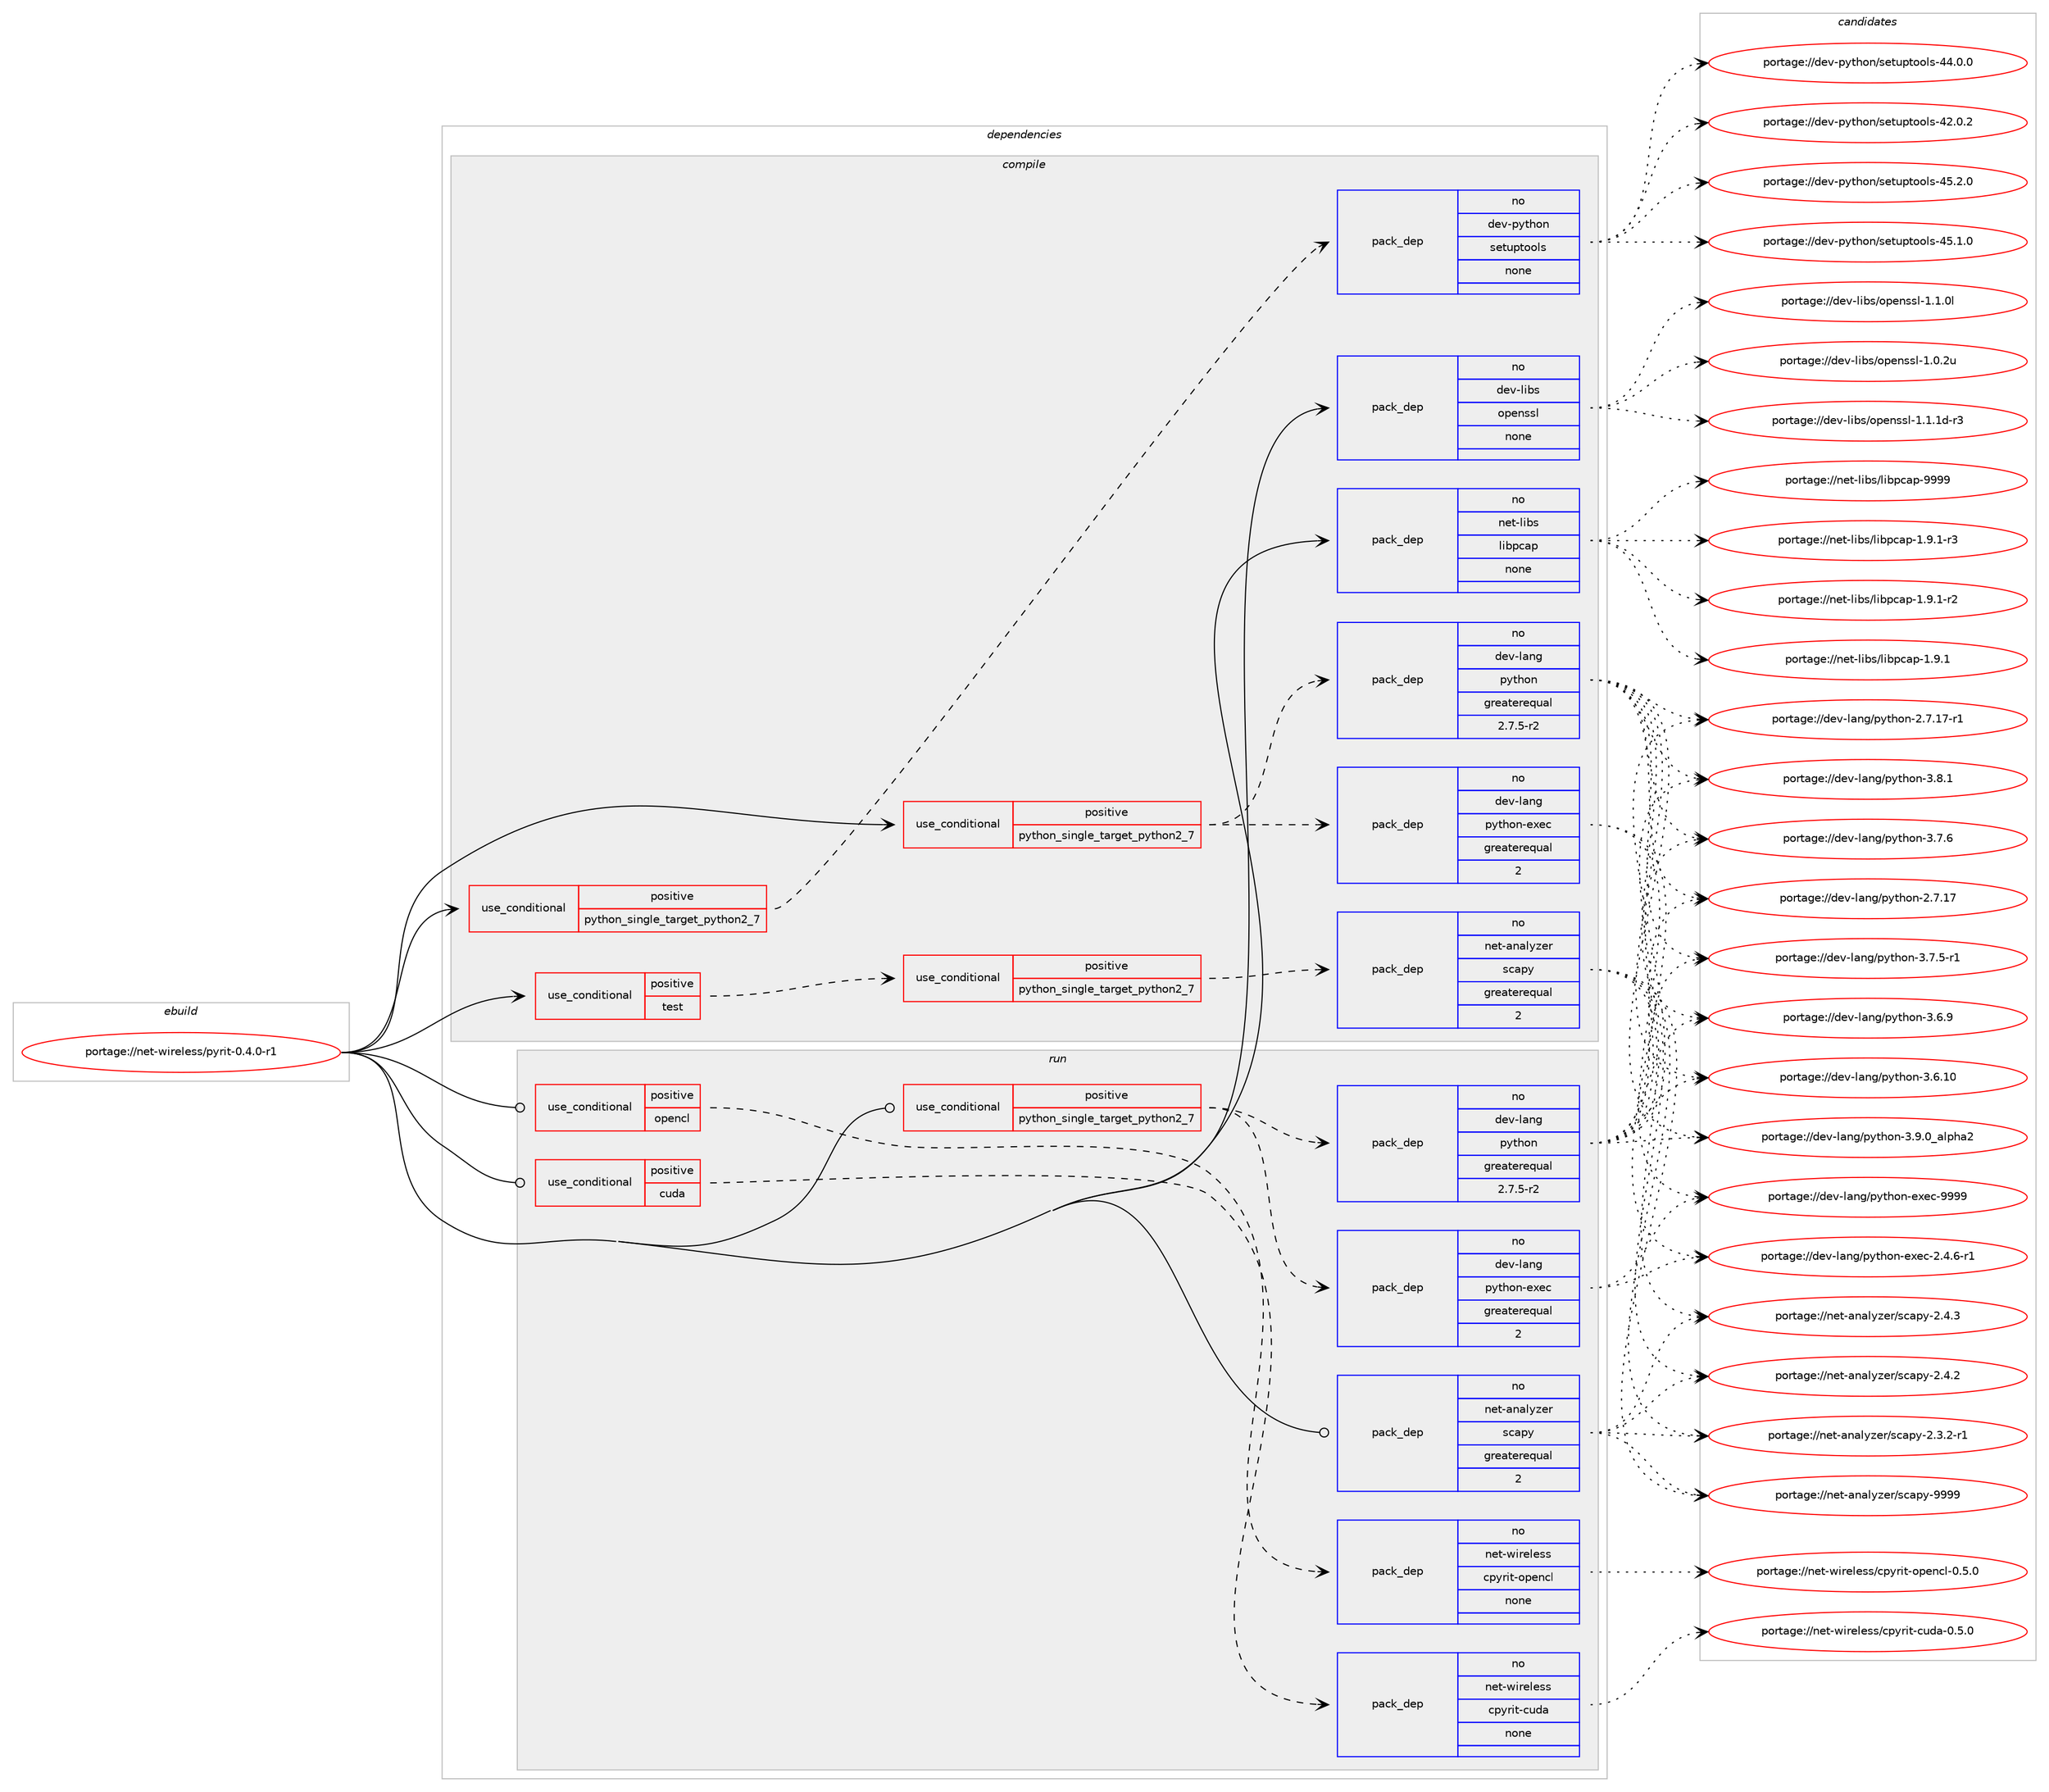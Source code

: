 digraph prolog {

# *************
# Graph options
# *************

newrank=true;
concentrate=true;
compound=true;
graph [rankdir=LR,fontname=Helvetica,fontsize=10,ranksep=1.5];#, ranksep=2.5, nodesep=0.2];
edge  [arrowhead=vee];
node  [fontname=Helvetica,fontsize=10];

# **********
# The ebuild
# **********

subgraph cluster_leftcol {
color=gray;
rank=same;
label=<<i>ebuild</i>>;
id [label="portage://net-wireless/pyrit-0.4.0-r1", color=red, width=4, href="../net-wireless/pyrit-0.4.0-r1.svg"];
}

# ****************
# The dependencies
# ****************

subgraph cluster_midcol {
color=gray;
label=<<i>dependencies</i>>;
subgraph cluster_compile {
fillcolor="#eeeeee";
style=filled;
label=<<i>compile</i>>;
subgraph cond21365 {
dependency108893 [label=<<TABLE BORDER="0" CELLBORDER="1" CELLSPACING="0" CELLPADDING="4"><TR><TD ROWSPAN="3" CELLPADDING="10">use_conditional</TD></TR><TR><TD>positive</TD></TR><TR><TD>python_single_target_python2_7</TD></TR></TABLE>>, shape=none, color=red];
subgraph pack85733 {
dependency108894 [label=<<TABLE BORDER="0" CELLBORDER="1" CELLSPACING="0" CELLPADDING="4" WIDTH="220"><TR><TD ROWSPAN="6" CELLPADDING="30">pack_dep</TD></TR><TR><TD WIDTH="110">no</TD></TR><TR><TD>dev-lang</TD></TR><TR><TD>python</TD></TR><TR><TD>greaterequal</TD></TR><TR><TD>2.7.5-r2</TD></TR></TABLE>>, shape=none, color=blue];
}
dependency108893:e -> dependency108894:w [weight=20,style="dashed",arrowhead="vee"];
subgraph pack85734 {
dependency108895 [label=<<TABLE BORDER="0" CELLBORDER="1" CELLSPACING="0" CELLPADDING="4" WIDTH="220"><TR><TD ROWSPAN="6" CELLPADDING="30">pack_dep</TD></TR><TR><TD WIDTH="110">no</TD></TR><TR><TD>dev-lang</TD></TR><TR><TD>python-exec</TD></TR><TR><TD>greaterequal</TD></TR><TR><TD>2</TD></TR></TABLE>>, shape=none, color=blue];
}
dependency108893:e -> dependency108895:w [weight=20,style="dashed",arrowhead="vee"];
}
id:e -> dependency108893:w [weight=20,style="solid",arrowhead="vee"];
subgraph cond21366 {
dependency108896 [label=<<TABLE BORDER="0" CELLBORDER="1" CELLSPACING="0" CELLPADDING="4"><TR><TD ROWSPAN="3" CELLPADDING="10">use_conditional</TD></TR><TR><TD>positive</TD></TR><TR><TD>python_single_target_python2_7</TD></TR></TABLE>>, shape=none, color=red];
subgraph pack85735 {
dependency108897 [label=<<TABLE BORDER="0" CELLBORDER="1" CELLSPACING="0" CELLPADDING="4" WIDTH="220"><TR><TD ROWSPAN="6" CELLPADDING="30">pack_dep</TD></TR><TR><TD WIDTH="110">no</TD></TR><TR><TD>dev-python</TD></TR><TR><TD>setuptools</TD></TR><TR><TD>none</TD></TR><TR><TD></TD></TR></TABLE>>, shape=none, color=blue];
}
dependency108896:e -> dependency108897:w [weight=20,style="dashed",arrowhead="vee"];
}
id:e -> dependency108896:w [weight=20,style="solid",arrowhead="vee"];
subgraph cond21367 {
dependency108898 [label=<<TABLE BORDER="0" CELLBORDER="1" CELLSPACING="0" CELLPADDING="4"><TR><TD ROWSPAN="3" CELLPADDING="10">use_conditional</TD></TR><TR><TD>positive</TD></TR><TR><TD>test</TD></TR></TABLE>>, shape=none, color=red];
subgraph cond21368 {
dependency108899 [label=<<TABLE BORDER="0" CELLBORDER="1" CELLSPACING="0" CELLPADDING="4"><TR><TD ROWSPAN="3" CELLPADDING="10">use_conditional</TD></TR><TR><TD>positive</TD></TR><TR><TD>python_single_target_python2_7</TD></TR></TABLE>>, shape=none, color=red];
subgraph pack85736 {
dependency108900 [label=<<TABLE BORDER="0" CELLBORDER="1" CELLSPACING="0" CELLPADDING="4" WIDTH="220"><TR><TD ROWSPAN="6" CELLPADDING="30">pack_dep</TD></TR><TR><TD WIDTH="110">no</TD></TR><TR><TD>net-analyzer</TD></TR><TR><TD>scapy</TD></TR><TR><TD>greaterequal</TD></TR><TR><TD>2</TD></TR></TABLE>>, shape=none, color=blue];
}
dependency108899:e -> dependency108900:w [weight=20,style="dashed",arrowhead="vee"];
}
dependency108898:e -> dependency108899:w [weight=20,style="dashed",arrowhead="vee"];
}
id:e -> dependency108898:w [weight=20,style="solid",arrowhead="vee"];
subgraph pack85737 {
dependency108901 [label=<<TABLE BORDER="0" CELLBORDER="1" CELLSPACING="0" CELLPADDING="4" WIDTH="220"><TR><TD ROWSPAN="6" CELLPADDING="30">pack_dep</TD></TR><TR><TD WIDTH="110">no</TD></TR><TR><TD>dev-libs</TD></TR><TR><TD>openssl</TD></TR><TR><TD>none</TD></TR><TR><TD></TD></TR></TABLE>>, shape=none, color=blue];
}
id:e -> dependency108901:w [weight=20,style="solid",arrowhead="vee"];
subgraph pack85738 {
dependency108902 [label=<<TABLE BORDER="0" CELLBORDER="1" CELLSPACING="0" CELLPADDING="4" WIDTH="220"><TR><TD ROWSPAN="6" CELLPADDING="30">pack_dep</TD></TR><TR><TD WIDTH="110">no</TD></TR><TR><TD>net-libs</TD></TR><TR><TD>libpcap</TD></TR><TR><TD>none</TD></TR><TR><TD></TD></TR></TABLE>>, shape=none, color=blue];
}
id:e -> dependency108902:w [weight=20,style="solid",arrowhead="vee"];
}
subgraph cluster_compileandrun {
fillcolor="#eeeeee";
style=filled;
label=<<i>compile and run</i>>;
}
subgraph cluster_run {
fillcolor="#eeeeee";
style=filled;
label=<<i>run</i>>;
subgraph cond21369 {
dependency108903 [label=<<TABLE BORDER="0" CELLBORDER="1" CELLSPACING="0" CELLPADDING="4"><TR><TD ROWSPAN="3" CELLPADDING="10">use_conditional</TD></TR><TR><TD>positive</TD></TR><TR><TD>cuda</TD></TR></TABLE>>, shape=none, color=red];
subgraph pack85739 {
dependency108904 [label=<<TABLE BORDER="0" CELLBORDER="1" CELLSPACING="0" CELLPADDING="4" WIDTH="220"><TR><TD ROWSPAN="6" CELLPADDING="30">pack_dep</TD></TR><TR><TD WIDTH="110">no</TD></TR><TR><TD>net-wireless</TD></TR><TR><TD>cpyrit-cuda</TD></TR><TR><TD>none</TD></TR><TR><TD></TD></TR></TABLE>>, shape=none, color=blue];
}
dependency108903:e -> dependency108904:w [weight=20,style="dashed",arrowhead="vee"];
}
id:e -> dependency108903:w [weight=20,style="solid",arrowhead="odot"];
subgraph cond21370 {
dependency108905 [label=<<TABLE BORDER="0" CELLBORDER="1" CELLSPACING="0" CELLPADDING="4"><TR><TD ROWSPAN="3" CELLPADDING="10">use_conditional</TD></TR><TR><TD>positive</TD></TR><TR><TD>opencl</TD></TR></TABLE>>, shape=none, color=red];
subgraph pack85740 {
dependency108906 [label=<<TABLE BORDER="0" CELLBORDER="1" CELLSPACING="0" CELLPADDING="4" WIDTH="220"><TR><TD ROWSPAN="6" CELLPADDING="30">pack_dep</TD></TR><TR><TD WIDTH="110">no</TD></TR><TR><TD>net-wireless</TD></TR><TR><TD>cpyrit-opencl</TD></TR><TR><TD>none</TD></TR><TR><TD></TD></TR></TABLE>>, shape=none, color=blue];
}
dependency108905:e -> dependency108906:w [weight=20,style="dashed",arrowhead="vee"];
}
id:e -> dependency108905:w [weight=20,style="solid",arrowhead="odot"];
subgraph cond21371 {
dependency108907 [label=<<TABLE BORDER="0" CELLBORDER="1" CELLSPACING="0" CELLPADDING="4"><TR><TD ROWSPAN="3" CELLPADDING="10">use_conditional</TD></TR><TR><TD>positive</TD></TR><TR><TD>python_single_target_python2_7</TD></TR></TABLE>>, shape=none, color=red];
subgraph pack85741 {
dependency108908 [label=<<TABLE BORDER="0" CELLBORDER="1" CELLSPACING="0" CELLPADDING="4" WIDTH="220"><TR><TD ROWSPAN="6" CELLPADDING="30">pack_dep</TD></TR><TR><TD WIDTH="110">no</TD></TR><TR><TD>dev-lang</TD></TR><TR><TD>python</TD></TR><TR><TD>greaterequal</TD></TR><TR><TD>2.7.5-r2</TD></TR></TABLE>>, shape=none, color=blue];
}
dependency108907:e -> dependency108908:w [weight=20,style="dashed",arrowhead="vee"];
subgraph pack85742 {
dependency108909 [label=<<TABLE BORDER="0" CELLBORDER="1" CELLSPACING="0" CELLPADDING="4" WIDTH="220"><TR><TD ROWSPAN="6" CELLPADDING="30">pack_dep</TD></TR><TR><TD WIDTH="110">no</TD></TR><TR><TD>dev-lang</TD></TR><TR><TD>python-exec</TD></TR><TR><TD>greaterequal</TD></TR><TR><TD>2</TD></TR></TABLE>>, shape=none, color=blue];
}
dependency108907:e -> dependency108909:w [weight=20,style="dashed",arrowhead="vee"];
}
id:e -> dependency108907:w [weight=20,style="solid",arrowhead="odot"];
subgraph pack85743 {
dependency108910 [label=<<TABLE BORDER="0" CELLBORDER="1" CELLSPACING="0" CELLPADDING="4" WIDTH="220"><TR><TD ROWSPAN="6" CELLPADDING="30">pack_dep</TD></TR><TR><TD WIDTH="110">no</TD></TR><TR><TD>net-analyzer</TD></TR><TR><TD>scapy</TD></TR><TR><TD>greaterequal</TD></TR><TR><TD>2</TD></TR></TABLE>>, shape=none, color=blue];
}
id:e -> dependency108910:w [weight=20,style="solid",arrowhead="odot"];
}
}

# **************
# The candidates
# **************

subgraph cluster_choices {
rank=same;
color=gray;
label=<<i>candidates</i>>;

subgraph choice85733 {
color=black;
nodesep=1;
choice10010111845108971101034711212111610411111045514657464895971081121049750 [label="portage://dev-lang/python-3.9.0_alpha2", color=red, width=4,href="../dev-lang/python-3.9.0_alpha2.svg"];
choice100101118451089711010347112121116104111110455146564649 [label="portage://dev-lang/python-3.8.1", color=red, width=4,href="../dev-lang/python-3.8.1.svg"];
choice100101118451089711010347112121116104111110455146554654 [label="portage://dev-lang/python-3.7.6", color=red, width=4,href="../dev-lang/python-3.7.6.svg"];
choice1001011184510897110103471121211161041111104551465546534511449 [label="portage://dev-lang/python-3.7.5-r1", color=red, width=4,href="../dev-lang/python-3.7.5-r1.svg"];
choice100101118451089711010347112121116104111110455146544657 [label="portage://dev-lang/python-3.6.9", color=red, width=4,href="../dev-lang/python-3.6.9.svg"];
choice10010111845108971101034711212111610411111045514654464948 [label="portage://dev-lang/python-3.6.10", color=red, width=4,href="../dev-lang/python-3.6.10.svg"];
choice100101118451089711010347112121116104111110455046554649554511449 [label="portage://dev-lang/python-2.7.17-r1", color=red, width=4,href="../dev-lang/python-2.7.17-r1.svg"];
choice10010111845108971101034711212111610411111045504655464955 [label="portage://dev-lang/python-2.7.17", color=red, width=4,href="../dev-lang/python-2.7.17.svg"];
dependency108894:e -> choice10010111845108971101034711212111610411111045514657464895971081121049750:w [style=dotted,weight="100"];
dependency108894:e -> choice100101118451089711010347112121116104111110455146564649:w [style=dotted,weight="100"];
dependency108894:e -> choice100101118451089711010347112121116104111110455146554654:w [style=dotted,weight="100"];
dependency108894:e -> choice1001011184510897110103471121211161041111104551465546534511449:w [style=dotted,weight="100"];
dependency108894:e -> choice100101118451089711010347112121116104111110455146544657:w [style=dotted,weight="100"];
dependency108894:e -> choice10010111845108971101034711212111610411111045514654464948:w [style=dotted,weight="100"];
dependency108894:e -> choice100101118451089711010347112121116104111110455046554649554511449:w [style=dotted,weight="100"];
dependency108894:e -> choice10010111845108971101034711212111610411111045504655464955:w [style=dotted,weight="100"];
}
subgraph choice85734 {
color=black;
nodesep=1;
choice10010111845108971101034711212111610411111045101120101994557575757 [label="portage://dev-lang/python-exec-9999", color=red, width=4,href="../dev-lang/python-exec-9999.svg"];
choice10010111845108971101034711212111610411111045101120101994550465246544511449 [label="portage://dev-lang/python-exec-2.4.6-r1", color=red, width=4,href="../dev-lang/python-exec-2.4.6-r1.svg"];
dependency108895:e -> choice10010111845108971101034711212111610411111045101120101994557575757:w [style=dotted,weight="100"];
dependency108895:e -> choice10010111845108971101034711212111610411111045101120101994550465246544511449:w [style=dotted,weight="100"];
}
subgraph choice85735 {
color=black;
nodesep=1;
choice100101118451121211161041111104711510111611711211611111110811545525346504648 [label="portage://dev-python/setuptools-45.2.0", color=red, width=4,href="../dev-python/setuptools-45.2.0.svg"];
choice100101118451121211161041111104711510111611711211611111110811545525346494648 [label="portage://dev-python/setuptools-45.1.0", color=red, width=4,href="../dev-python/setuptools-45.1.0.svg"];
choice100101118451121211161041111104711510111611711211611111110811545525246484648 [label="portage://dev-python/setuptools-44.0.0", color=red, width=4,href="../dev-python/setuptools-44.0.0.svg"];
choice100101118451121211161041111104711510111611711211611111110811545525046484650 [label="portage://dev-python/setuptools-42.0.2", color=red, width=4,href="../dev-python/setuptools-42.0.2.svg"];
dependency108897:e -> choice100101118451121211161041111104711510111611711211611111110811545525346504648:w [style=dotted,weight="100"];
dependency108897:e -> choice100101118451121211161041111104711510111611711211611111110811545525346494648:w [style=dotted,weight="100"];
dependency108897:e -> choice100101118451121211161041111104711510111611711211611111110811545525246484648:w [style=dotted,weight="100"];
dependency108897:e -> choice100101118451121211161041111104711510111611711211611111110811545525046484650:w [style=dotted,weight="100"];
}
subgraph choice85736 {
color=black;
nodesep=1;
choice1101011164597110971081211221011144711599971121214557575757 [label="portage://net-analyzer/scapy-9999", color=red, width=4,href="../net-analyzer/scapy-9999.svg"];
choice110101116459711097108121122101114471159997112121455046524651 [label="portage://net-analyzer/scapy-2.4.3", color=red, width=4,href="../net-analyzer/scapy-2.4.3.svg"];
choice110101116459711097108121122101114471159997112121455046524650 [label="portage://net-analyzer/scapy-2.4.2", color=red, width=4,href="../net-analyzer/scapy-2.4.2.svg"];
choice1101011164597110971081211221011144711599971121214550465146504511449 [label="portage://net-analyzer/scapy-2.3.2-r1", color=red, width=4,href="../net-analyzer/scapy-2.3.2-r1.svg"];
dependency108900:e -> choice1101011164597110971081211221011144711599971121214557575757:w [style=dotted,weight="100"];
dependency108900:e -> choice110101116459711097108121122101114471159997112121455046524651:w [style=dotted,weight="100"];
dependency108900:e -> choice110101116459711097108121122101114471159997112121455046524650:w [style=dotted,weight="100"];
dependency108900:e -> choice1101011164597110971081211221011144711599971121214550465146504511449:w [style=dotted,weight="100"];
}
subgraph choice85737 {
color=black;
nodesep=1;
choice1001011184510810598115471111121011101151151084549464946491004511451 [label="portage://dev-libs/openssl-1.1.1d-r3", color=red, width=4,href="../dev-libs/openssl-1.1.1d-r3.svg"];
choice100101118451081059811547111112101110115115108454946494648108 [label="portage://dev-libs/openssl-1.1.0l", color=red, width=4,href="../dev-libs/openssl-1.1.0l.svg"];
choice100101118451081059811547111112101110115115108454946484650117 [label="portage://dev-libs/openssl-1.0.2u", color=red, width=4,href="../dev-libs/openssl-1.0.2u.svg"];
dependency108901:e -> choice1001011184510810598115471111121011101151151084549464946491004511451:w [style=dotted,weight="100"];
dependency108901:e -> choice100101118451081059811547111112101110115115108454946494648108:w [style=dotted,weight="100"];
dependency108901:e -> choice100101118451081059811547111112101110115115108454946484650117:w [style=dotted,weight="100"];
}
subgraph choice85738 {
color=black;
nodesep=1;
choice1101011164510810598115471081059811299971124557575757 [label="portage://net-libs/libpcap-9999", color=red, width=4,href="../net-libs/libpcap-9999.svg"];
choice1101011164510810598115471081059811299971124549465746494511451 [label="portage://net-libs/libpcap-1.9.1-r3", color=red, width=4,href="../net-libs/libpcap-1.9.1-r3.svg"];
choice1101011164510810598115471081059811299971124549465746494511450 [label="portage://net-libs/libpcap-1.9.1-r2", color=red, width=4,href="../net-libs/libpcap-1.9.1-r2.svg"];
choice110101116451081059811547108105981129997112454946574649 [label="portage://net-libs/libpcap-1.9.1", color=red, width=4,href="../net-libs/libpcap-1.9.1.svg"];
dependency108902:e -> choice1101011164510810598115471081059811299971124557575757:w [style=dotted,weight="100"];
dependency108902:e -> choice1101011164510810598115471081059811299971124549465746494511451:w [style=dotted,weight="100"];
dependency108902:e -> choice1101011164510810598115471081059811299971124549465746494511450:w [style=dotted,weight="100"];
dependency108902:e -> choice110101116451081059811547108105981129997112454946574649:w [style=dotted,weight="100"];
}
subgraph choice85739 {
color=black;
nodesep=1;
choice110101116451191051141011081011151154799112121114105116459911710097454846534648 [label="portage://net-wireless/cpyrit-cuda-0.5.0", color=red, width=4,href="../net-wireless/cpyrit-cuda-0.5.0.svg"];
dependency108904:e -> choice110101116451191051141011081011151154799112121114105116459911710097454846534648:w [style=dotted,weight="100"];
}
subgraph choice85740 {
color=black;
nodesep=1;
choice1101011164511910511410110810111511547991121211141051164511111210111099108454846534648 [label="portage://net-wireless/cpyrit-opencl-0.5.0", color=red, width=4,href="../net-wireless/cpyrit-opencl-0.5.0.svg"];
dependency108906:e -> choice1101011164511910511410110810111511547991121211141051164511111210111099108454846534648:w [style=dotted,weight="100"];
}
subgraph choice85741 {
color=black;
nodesep=1;
choice10010111845108971101034711212111610411111045514657464895971081121049750 [label="portage://dev-lang/python-3.9.0_alpha2", color=red, width=4,href="../dev-lang/python-3.9.0_alpha2.svg"];
choice100101118451089711010347112121116104111110455146564649 [label="portage://dev-lang/python-3.8.1", color=red, width=4,href="../dev-lang/python-3.8.1.svg"];
choice100101118451089711010347112121116104111110455146554654 [label="portage://dev-lang/python-3.7.6", color=red, width=4,href="../dev-lang/python-3.7.6.svg"];
choice1001011184510897110103471121211161041111104551465546534511449 [label="portage://dev-lang/python-3.7.5-r1", color=red, width=4,href="../dev-lang/python-3.7.5-r1.svg"];
choice100101118451089711010347112121116104111110455146544657 [label="portage://dev-lang/python-3.6.9", color=red, width=4,href="../dev-lang/python-3.6.9.svg"];
choice10010111845108971101034711212111610411111045514654464948 [label="portage://dev-lang/python-3.6.10", color=red, width=4,href="../dev-lang/python-3.6.10.svg"];
choice100101118451089711010347112121116104111110455046554649554511449 [label="portage://dev-lang/python-2.7.17-r1", color=red, width=4,href="../dev-lang/python-2.7.17-r1.svg"];
choice10010111845108971101034711212111610411111045504655464955 [label="portage://dev-lang/python-2.7.17", color=red, width=4,href="../dev-lang/python-2.7.17.svg"];
dependency108908:e -> choice10010111845108971101034711212111610411111045514657464895971081121049750:w [style=dotted,weight="100"];
dependency108908:e -> choice100101118451089711010347112121116104111110455146564649:w [style=dotted,weight="100"];
dependency108908:e -> choice100101118451089711010347112121116104111110455146554654:w [style=dotted,weight="100"];
dependency108908:e -> choice1001011184510897110103471121211161041111104551465546534511449:w [style=dotted,weight="100"];
dependency108908:e -> choice100101118451089711010347112121116104111110455146544657:w [style=dotted,weight="100"];
dependency108908:e -> choice10010111845108971101034711212111610411111045514654464948:w [style=dotted,weight="100"];
dependency108908:e -> choice100101118451089711010347112121116104111110455046554649554511449:w [style=dotted,weight="100"];
dependency108908:e -> choice10010111845108971101034711212111610411111045504655464955:w [style=dotted,weight="100"];
}
subgraph choice85742 {
color=black;
nodesep=1;
choice10010111845108971101034711212111610411111045101120101994557575757 [label="portage://dev-lang/python-exec-9999", color=red, width=4,href="../dev-lang/python-exec-9999.svg"];
choice10010111845108971101034711212111610411111045101120101994550465246544511449 [label="portage://dev-lang/python-exec-2.4.6-r1", color=red, width=4,href="../dev-lang/python-exec-2.4.6-r1.svg"];
dependency108909:e -> choice10010111845108971101034711212111610411111045101120101994557575757:w [style=dotted,weight="100"];
dependency108909:e -> choice10010111845108971101034711212111610411111045101120101994550465246544511449:w [style=dotted,weight="100"];
}
subgraph choice85743 {
color=black;
nodesep=1;
choice1101011164597110971081211221011144711599971121214557575757 [label="portage://net-analyzer/scapy-9999", color=red, width=4,href="../net-analyzer/scapy-9999.svg"];
choice110101116459711097108121122101114471159997112121455046524651 [label="portage://net-analyzer/scapy-2.4.3", color=red, width=4,href="../net-analyzer/scapy-2.4.3.svg"];
choice110101116459711097108121122101114471159997112121455046524650 [label="portage://net-analyzer/scapy-2.4.2", color=red, width=4,href="../net-analyzer/scapy-2.4.2.svg"];
choice1101011164597110971081211221011144711599971121214550465146504511449 [label="portage://net-analyzer/scapy-2.3.2-r1", color=red, width=4,href="../net-analyzer/scapy-2.3.2-r1.svg"];
dependency108910:e -> choice1101011164597110971081211221011144711599971121214557575757:w [style=dotted,weight="100"];
dependency108910:e -> choice110101116459711097108121122101114471159997112121455046524651:w [style=dotted,weight="100"];
dependency108910:e -> choice110101116459711097108121122101114471159997112121455046524650:w [style=dotted,weight="100"];
dependency108910:e -> choice1101011164597110971081211221011144711599971121214550465146504511449:w [style=dotted,weight="100"];
}
}

}
